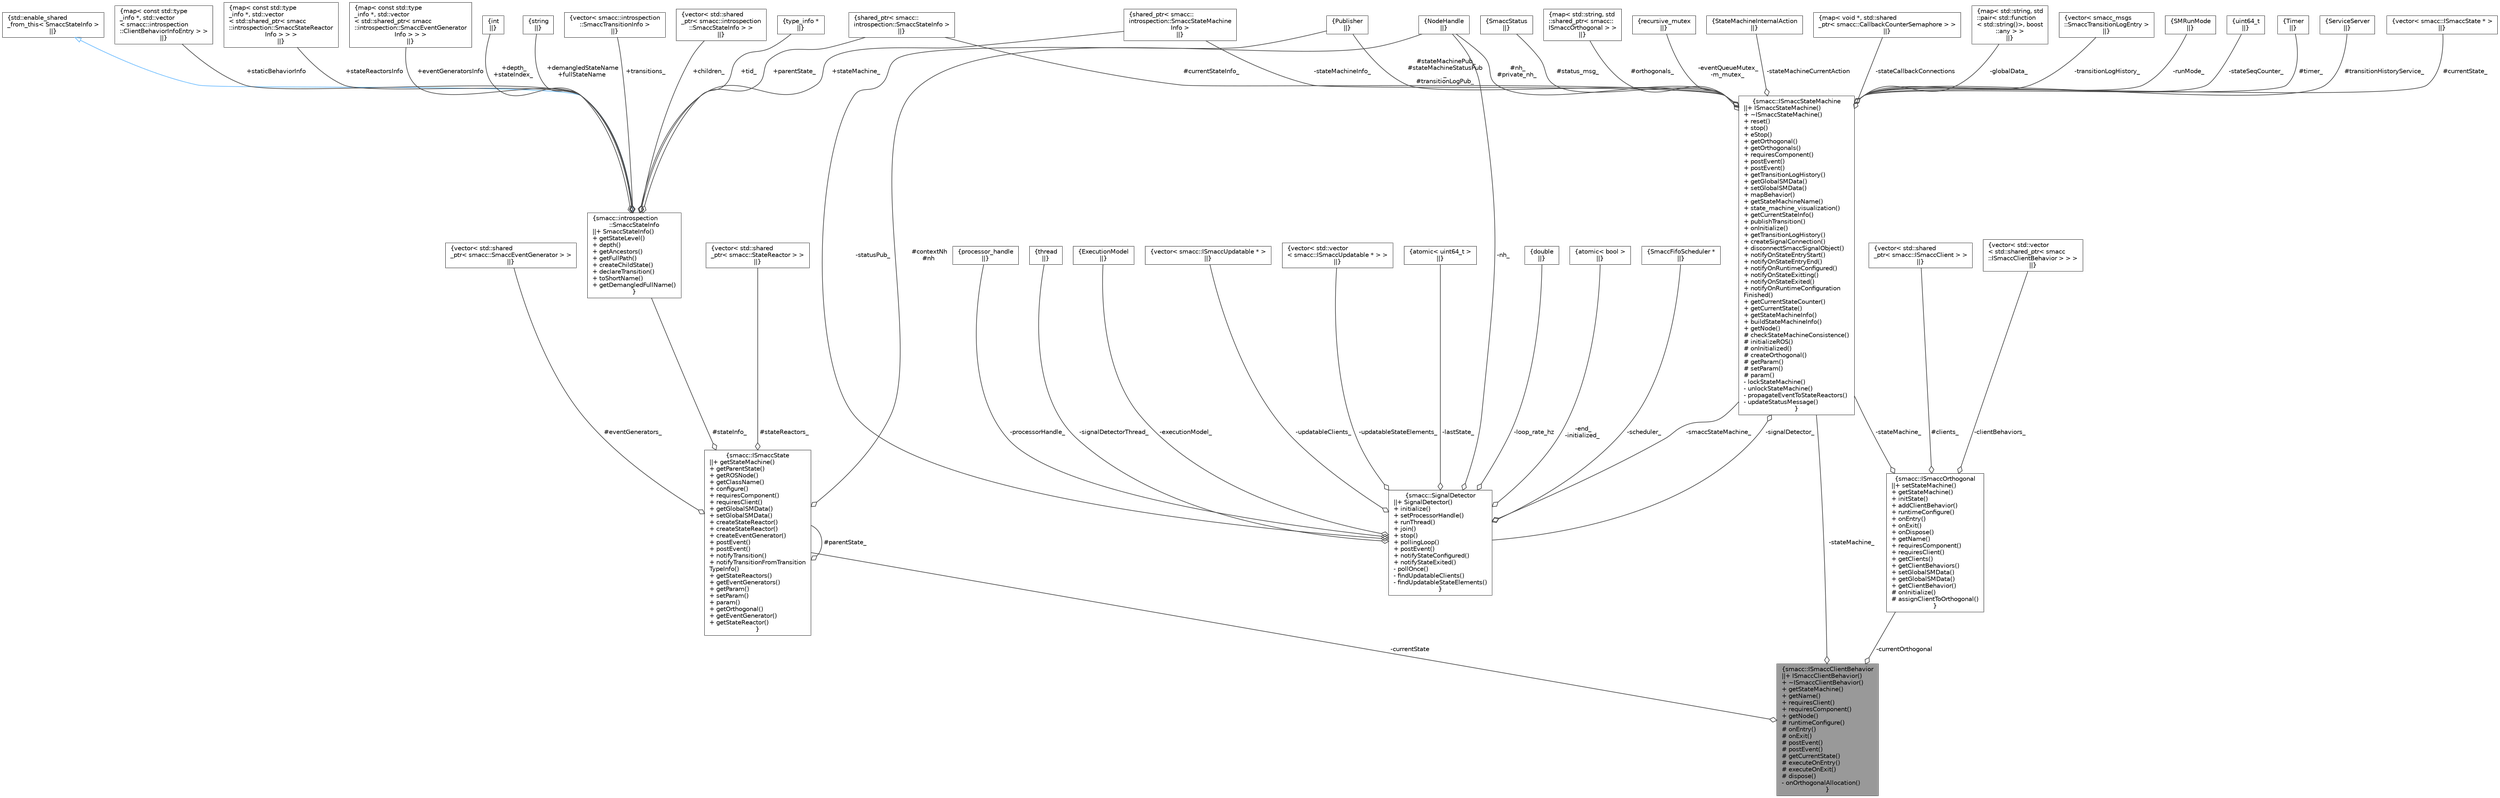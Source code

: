 digraph "smacc::ISmaccClientBehavior"
{
 // LATEX_PDF_SIZE
  bgcolor="transparent";
  edge [fontname=Helvetica,fontsize=10,labelfontname=Helvetica,labelfontsize=10];
  node [fontname=Helvetica,fontsize=10,shape=box,height=0.2,width=0.4];
  Node1 [label="{smacc::ISmaccClientBehavior\n||+ ISmaccClientBehavior()\l+ ~ISmaccClientBehavior()\l+ getStateMachine()\l+ getName()\l+ requiresClient()\l+ requiresComponent()\l+ getNode()\l# runtimeConfigure()\l# onEntry()\l# onExit()\l# postEvent()\l# postEvent()\l# getCurrentState()\l# executeOnEntry()\l# executeOnExit()\l# dispose()\l- onOrthogonalAllocation()\l}",height=0.2,width=0.4,color="gray40", fillcolor="grey60", style="filled", fontcolor="black",tooltip=" "];
  Node2 -> Node1 [color="grey25",style="solid",label=" -stateMachine_" ,arrowhead="odiamond"];
  Node2 [label="{smacc::ISmaccStateMachine\n||+ ISmaccStateMachine()\l+ ~ISmaccStateMachine()\l+ reset()\l+ stop()\l+ eStop()\l+ getOrthogonal()\l+ getOrthogonals()\l+ requiresComponent()\l+ postEvent()\l+ postEvent()\l+ getTransitionLogHistory()\l+ getGlobalSMData()\l+ setGlobalSMData()\l+ mapBehavior()\l+ getStateMachineName()\l+ state_machine_visualization()\l+ getCurrentStateInfo()\l+ publishTransition()\l+ onInitialize()\l+ getTransitionLogHistory()\l+ createSignalConnection()\l+ disconnectSmaccSignalObject()\l+ notifyOnStateEntryStart()\l+ notifyOnStateEntryEnd()\l+ notifyOnRuntimeConfigured()\l+ notifyOnStateExitting()\l+ notifyOnStateExited()\l+ notifyOnRuntimeConfiguration\lFinished()\l+ getCurrentStateCounter()\l+ getCurrentState()\l+ getStateMachineInfo()\l+ buildStateMachineInfo()\l+ getNode()\l# checkStateMachineConsistence()\l# initializeROS()\l# onInitialized()\l# createOrthogonal()\l# getParam()\l# setParam()\l# param()\l- lockStateMachine()\l- unlockStateMachine()\l- propagateEventToStateReactors()\l- updateStatusMessage()\l}",height=0.2,width=0.4,color="gray40", fillcolor="white", style="filled",URL="$classsmacc_1_1ISmaccStateMachine.html",tooltip=" "];
  Node3 -> Node2 [color="grey25",style="solid",label=" #nh_\n#private_nh_" ,arrowhead="odiamond"];
  Node3 [label="{NodeHandle\n||}",height=0.2,width=0.4,color="gray40", fillcolor="white", style="filled",tooltip=" "];
  Node4 -> Node2 [color="grey25",style="solid",label=" #timer_" ,arrowhead="odiamond"];
  Node4 [label="{Timer\n||}",height=0.2,width=0.4,color="gray40", fillcolor="white", style="filled",tooltip=" "];
  Node5 -> Node2 [color="grey25",style="solid",label=" #stateMachinePub_\n#stateMachineStatusPub\l_\n#transitionLogPub_" ,arrowhead="odiamond"];
  Node5 [label="{Publisher\n||}",height=0.2,width=0.4,color="gray40", fillcolor="white", style="filled",tooltip=" "];
  Node6 -> Node2 [color="grey25",style="solid",label=" #transitionHistoryService_" ,arrowhead="odiamond"];
  Node6 [label="{ServiceServer\n||}",height=0.2,width=0.4,color="gray40", fillcolor="white", style="filled",tooltip=" "];
  Node7 -> Node2 [color="grey25",style="solid",label=" #currentState_" ,arrowhead="odiamond"];
  Node7 [label="{vector\< smacc::ISmaccState * \>\n||}",height=0.2,width=0.4,color="gray40", fillcolor="white", style="filled",tooltip=" "];
  Node8 -> Node2 [color="grey25",style="solid",label=" #currentStateInfo_" ,arrowhead="odiamond"];
  Node8 [label="{shared_ptr\< smacc::\lintrospection::SmaccStateInfo \>\n||}",height=0.2,width=0.4,color="gray40", fillcolor="white", style="filled",tooltip=" "];
  Node9 -> Node2 [color="grey25",style="solid",label=" #status_msg_" ,arrowhead="odiamond"];
  Node9 [label="{SmaccStatus\n||}",height=0.2,width=0.4,color="gray40", fillcolor="white", style="filled",tooltip=" "];
  Node10 -> Node2 [color="grey25",style="solid",label=" #orthogonals_" ,arrowhead="odiamond"];
  Node10 [label="{map\< std::string, std\l::shared_ptr\< smacc::\lISmaccOrthogonal \> \>\n||}",height=0.2,width=0.4,color="gray40", fillcolor="white", style="filled",tooltip=" "];
  Node11 -> Node2 [color="grey25",style="solid",label=" -eventQueueMutex_\n-m_mutex_" ,arrowhead="odiamond"];
  Node11 [label="{recursive_mutex\n||}",height=0.2,width=0.4,color="gray40", fillcolor="white", style="filled",tooltip=" "];
  Node12 -> Node2 [color="grey25",style="solid",label=" -stateMachineCurrentAction" ,arrowhead="odiamond"];
  Node12 [label="{StateMachineInternalAction\n||}",height=0.2,width=0.4,color="gray40", fillcolor="white", style="filled",tooltip=" "];
  Node13 -> Node2 [color="grey25",style="solid",label=" -stateCallbackConnections" ,arrowhead="odiamond"];
  Node13 [label="{map\< void *, std::shared\l_ptr\< smacc::CallbackCounterSemaphore \> \>\n||}",height=0.2,width=0.4,color="gray40", fillcolor="white", style="filled",tooltip=" "];
  Node14 -> Node2 [color="grey25",style="solid",label=" -globalData_" ,arrowhead="odiamond"];
  Node14 [label="{map\< std::string, std\l::pair\< std::function\l\< std::string()\>, boost\l::any \> \>\n||}",height=0.2,width=0.4,color="gray40", fillcolor="white", style="filled",tooltip=" "];
  Node15 -> Node2 [color="grey25",style="solid",label=" -transitionLogHistory_" ,arrowhead="odiamond"];
  Node15 [label="{vector\< smacc_msgs\l::SmaccTransitionLogEntry \>\n||}",height=0.2,width=0.4,color="gray40", fillcolor="white", style="filled",tooltip=" "];
  Node16 -> Node2 [color="grey25",style="solid",label=" -runMode_" ,arrowhead="odiamond"];
  Node16 [label="{SMRunMode\n||}",height=0.2,width=0.4,color="gray40", fillcolor="white", style="filled",tooltip=" "];
  Node17 -> Node2 [color="grey25",style="solid",label=" -signalDetector_" ,arrowhead="odiamond"];
  Node17 [label="{smacc::SignalDetector\n||+ SignalDetector()\l+ initialize()\l+ setProcessorHandle()\l+ runThread()\l+ join()\l+ stop()\l+ pollingLoop()\l+ postEvent()\l+ notifyStateConfigured()\l+ notifyStateExited()\l- pollOnce()\l- findUpdatableClients()\l- findUpdatableStateElements()\l}",height=0.2,width=0.4,color="gray40", fillcolor="white", style="filled",URL="$classsmacc_1_1SignalDetector.html",tooltip=" "];
  Node2 -> Node17 [color="grey25",style="solid",label=" -smaccStateMachine_" ,arrowhead="odiamond"];
  Node18 -> Node17 [color="grey25",style="solid",label=" -updatableClients_" ,arrowhead="odiamond"];
  Node18 [label="{vector\< smacc::ISmaccUpdatable * \>\n||}",height=0.2,width=0.4,color="gray40", fillcolor="white", style="filled",tooltip=" "];
  Node19 -> Node17 [color="grey25",style="solid",label=" -updatableStateElements_" ,arrowhead="odiamond"];
  Node19 [label="{vector\< std::vector\l\< smacc::ISmaccUpdatable * \> \>\n||}",height=0.2,width=0.4,color="gray40", fillcolor="white", style="filled",tooltip=" "];
  Node20 -> Node17 [color="grey25",style="solid",label=" -lastState_" ,arrowhead="odiamond"];
  Node20 [label="{atomic\< uint64_t \>\n||}",height=0.2,width=0.4,color="gray40", fillcolor="white", style="filled",tooltip=" "];
  Node21 -> Node17 [color="grey25",style="solid",label=" -loop_rate_hz" ,arrowhead="odiamond"];
  Node21 [label="{double\n||}",height=0.2,width=0.4,color="gray40", fillcolor="white", style="filled",tooltip=" "];
  Node22 -> Node17 [color="grey25",style="solid",label=" -end_\n-initialized_" ,arrowhead="odiamond"];
  Node22 [label="{atomic\< bool \>\n||}",height=0.2,width=0.4,color="gray40", fillcolor="white", style="filled",tooltip=" "];
  Node3 -> Node17 [color="grey25",style="solid",label=" -nh_" ,arrowhead="odiamond"];
  Node5 -> Node17 [color="grey25",style="solid",label=" -statusPub_" ,arrowhead="odiamond"];
  Node23 -> Node17 [color="grey25",style="solid",label=" -scheduler_" ,arrowhead="odiamond"];
  Node23 [label="{SmaccFifoScheduler *\n||}",height=0.2,width=0.4,color="gray40", fillcolor="white", style="filled",tooltip=" "];
  Node24 -> Node17 [color="grey25",style="solid",label=" -processorHandle_" ,arrowhead="odiamond"];
  Node24 [label="{processor_handle\n||}",height=0.2,width=0.4,color="gray40", fillcolor="white", style="filled",tooltip=" "];
  Node25 -> Node17 [color="grey25",style="solid",label=" -signalDetectorThread_" ,arrowhead="odiamond"];
  Node25 [label="{thread\n||}",height=0.2,width=0.4,color="gray40", fillcolor="white", style="filled",tooltip=" "];
  Node26 -> Node17 [color="grey25",style="solid",label=" -executionModel_" ,arrowhead="odiamond"];
  Node26 [label="{ExecutionModel\n||}",height=0.2,width=0.4,color="gray40", fillcolor="white", style="filled",tooltip=" "];
  Node27 -> Node2 [color="grey25",style="solid",label=" -stateSeqCounter_" ,arrowhead="odiamond"];
  Node27 [label="{uint64_t\n||}",height=0.2,width=0.4,color="gray40", fillcolor="white", style="filled",tooltip=" "];
  Node28 -> Node2 [color="grey25",style="solid",label=" -stateMachineInfo_" ,arrowhead="odiamond"];
  Node28 [label="{shared_ptr\< smacc::\lintrospection::SmaccStateMachine\lInfo \>\n||}",height=0.2,width=0.4,color="gray40", fillcolor="white", style="filled",tooltip=" "];
  Node29 -> Node1 [color="grey25",style="solid",label=" -currentState" ,arrowhead="odiamond"];
  Node29 [label="{smacc::ISmaccState\n||+ getStateMachine()\l+ getParentState()\l+ getROSNode()\l+ getClassName()\l+ configure()\l+ requiresComponent()\l+ requiresClient()\l+ getGlobalSMData()\l+ setGlobalSMData()\l+ createStateReactor()\l+ createStateReactor()\l+ createEventGenerator()\l+ postEvent()\l+ postEvent()\l+ notifyTransition()\l+ notifyTransitionFromTransition\lTypeInfo()\l+ getStateReactors()\l+ getEventGenerators()\l+ getParam()\l+ setParam()\l+ param()\l+ getOrthogonal()\l+ getEventGenerator()\l+ getStateReactor()\l}",height=0.2,width=0.4,color="gray40", fillcolor="white", style="filled",URL="$classsmacc_1_1ISmaccState.html",tooltip=" "];
  Node30 -> Node29 [color="grey25",style="solid",label=" #stateReactors_" ,arrowhead="odiamond"];
  Node30 [label="{vector\< std::shared\l_ptr\< smacc::StateReactor \> \>\n||}",height=0.2,width=0.4,color="gray40", fillcolor="white", style="filled",tooltip=" "];
  Node31 -> Node29 [color="grey25",style="solid",label=" #eventGenerators_" ,arrowhead="odiamond"];
  Node31 [label="{vector\< std::shared\l_ptr\< smacc::SmaccEventGenerator \> \>\n||}",height=0.2,width=0.4,color="gray40", fillcolor="white", style="filled",tooltip=" "];
  Node3 -> Node29 [color="grey25",style="solid",label=" #contextNh\n#nh" ,arrowhead="odiamond"];
  Node29 -> Node29 [color="grey25",style="solid",label=" #parentState_" ,arrowhead="odiamond"];
  Node32 -> Node29 [color="grey25",style="solid",label=" #stateInfo_" ,arrowhead="odiamond"];
  Node32 [label="{smacc::introspection\l::SmaccStateInfo\n||+ SmaccStateInfo()\l+ getStateLevel()\l+ depth()\l+ getAncestors()\l+ getFullPath()\l+ createChildState()\l+ declareTransition()\l+ toShortName()\l+ getDemangledFullName()\l}",height=0.2,width=0.4,color="gray40", fillcolor="white", style="filled",URL="$classsmacc_1_1introspection_1_1SmaccStateInfo.html",tooltip=" "];
  Node33 -> Node32 [dir="back",color="steelblue1",style="solid",arrowtail="onormal"];
  Node33 [label="{std::enable_shared\l_from_this\< SmaccStateInfo \>\n||}",height=0.2,width=0.4,color="gray40", fillcolor="white", style="filled",tooltip=" "];
  Node34 -> Node32 [color="grey25",style="solid",label=" +staticBehaviorInfo" ,arrowhead="odiamond"];
  Node34 [label="{map\< const std::type\l_info *, std::vector\l\< smacc::introspection\l::ClientBehaviorInfoEntry \> \>\n||}",height=0.2,width=0.4,color="gray40", fillcolor="white", style="filled",tooltip=" "];
  Node35 -> Node32 [color="grey25",style="solid",label=" +stateReactorsInfo" ,arrowhead="odiamond"];
  Node35 [label="{map\< const std::type\l_info *, std::vector\l\< std::shared_ptr\< smacc\l::introspection::SmaccStateReactor\lInfo \> \> \>\n||}",height=0.2,width=0.4,color="gray40", fillcolor="white", style="filled",tooltip=" "];
  Node36 -> Node32 [color="grey25",style="solid",label=" +eventGeneratorsInfo" ,arrowhead="odiamond"];
  Node36 [label="{map\< const std::type\l_info *, std::vector\l\< std::shared_ptr\< smacc\l::introspection::SmaccEventGenerator\lInfo \> \> \>\n||}",height=0.2,width=0.4,color="gray40", fillcolor="white", style="filled",tooltip=" "];
  Node37 -> Node32 [color="grey25",style="solid",label=" +depth_\n+stateIndex_" ,arrowhead="odiamond"];
  Node37 [label="{int\n||}",height=0.2,width=0.4,color="gray40", fillcolor="white", style="filled",tooltip=" "];
  Node38 -> Node32 [color="grey25",style="solid",label=" +demangledStateName\n+fullStateName" ,arrowhead="odiamond"];
  Node38 [label="{string\n||}",height=0.2,width=0.4,color="gray40", fillcolor="white", style="filled",tooltip=" "];
  Node28 -> Node32 [color="grey25",style="solid",label=" +stateMachine_" ,arrowhead="odiamond"];
  Node8 -> Node32 [color="grey25",style="solid",label=" +parentState_" ,arrowhead="odiamond"];
  Node39 -> Node32 [color="grey25",style="solid",label=" +transitions_" ,arrowhead="odiamond"];
  Node39 [label="{vector\< smacc::introspection\l::SmaccTransitionInfo \>\n||}",height=0.2,width=0.4,color="gray40", fillcolor="white", style="filled",tooltip=" "];
  Node40 -> Node32 [color="grey25",style="solid",label=" +children_" ,arrowhead="odiamond"];
  Node40 [label="{vector\< std::shared\l_ptr\< smacc::introspection\l::SmaccStateInfo \> \>\n||}",height=0.2,width=0.4,color="gray40", fillcolor="white", style="filled",tooltip=" "];
  Node41 -> Node32 [color="grey25",style="solid",label=" +tid_" ,arrowhead="odiamond"];
  Node41 [label="{type_info *\n||}",height=0.2,width=0.4,color="gray40", fillcolor="white", style="filled",tooltip=" "];
  Node42 -> Node1 [color="grey25",style="solid",label=" -currentOrthogonal" ,arrowhead="odiamond"];
  Node42 [label="{smacc::ISmaccOrthogonal\n||+ setStateMachine()\l+ getStateMachine()\l+ initState()\l+ addClientBehavior()\l+ runtimeConfigure()\l+ onEntry()\l+ onExit()\l+ onDispose()\l+ getName()\l+ requiresComponent()\l+ requiresClient()\l+ getClients()\l+ getClientBehaviors()\l+ setGlobalSMData()\l+ getGlobalSMData()\l+ getClientBehavior()\l# onInitialize()\l# assignClientToOrthogonal()\l}",height=0.2,width=0.4,color="gray40", fillcolor="white", style="filled",URL="$classsmacc_1_1ISmaccOrthogonal.html",tooltip=" "];
  Node43 -> Node42 [color="grey25",style="solid",label=" #clients_" ,arrowhead="odiamond"];
  Node43 [label="{vector\< std::shared\l_ptr\< smacc::ISmaccClient \> \>\n||}",height=0.2,width=0.4,color="gray40", fillcolor="white", style="filled",tooltip=" "];
  Node2 -> Node42 [color="grey25",style="solid",label=" -stateMachine_" ,arrowhead="odiamond"];
  Node44 -> Node42 [color="grey25",style="solid",label=" -clientBehaviors_" ,arrowhead="odiamond"];
  Node44 [label="{vector\< std::vector\l\< std::shared_ptr\< smacc\l::ISmaccClientBehavior \> \> \>\n||}",height=0.2,width=0.4,color="gray40", fillcolor="white", style="filled",tooltip=" "];
}
